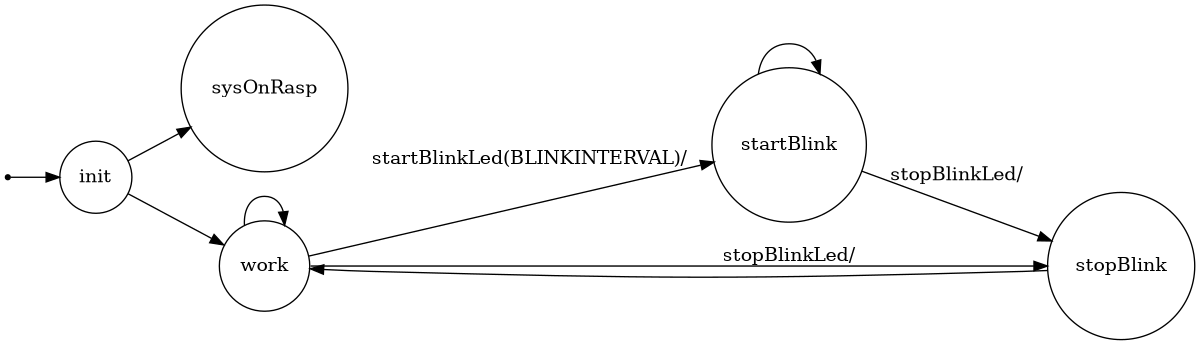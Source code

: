 /*
*
* A GraphViz DOT FSM description 
* Please use a GraphViz visualizer (like http://www.webgraphviz.com)
* 
* Generated by AM,NC,RM
*  
*/
 
digraph finite_state_machine {
  	rankdir=LR;
  	size="8,5"
  	node [shape = point]; iniziale;
  	node [shape = doublecircle]; 
  	node [shape = circle];
  	iniziale -> init [label = ""];
  	
  	
  	init -> sysOnRasp [ label = ""];
  	init -> work [ label = ""];
  	
  	work -> work [ label = ""];
  	work -> startBlink [ label = "startBlinkLed(BLINKINTERVAL)/"];
  	work -> stopBlink [ label = "stopBlinkLed/"];
  	
  	startBlink -> startBlink [ label = ""];
  	startBlink -> stopBlink [ label = "stopBlinkLed/"];
  	
  	stopBlink -> work [ label = ""];
}